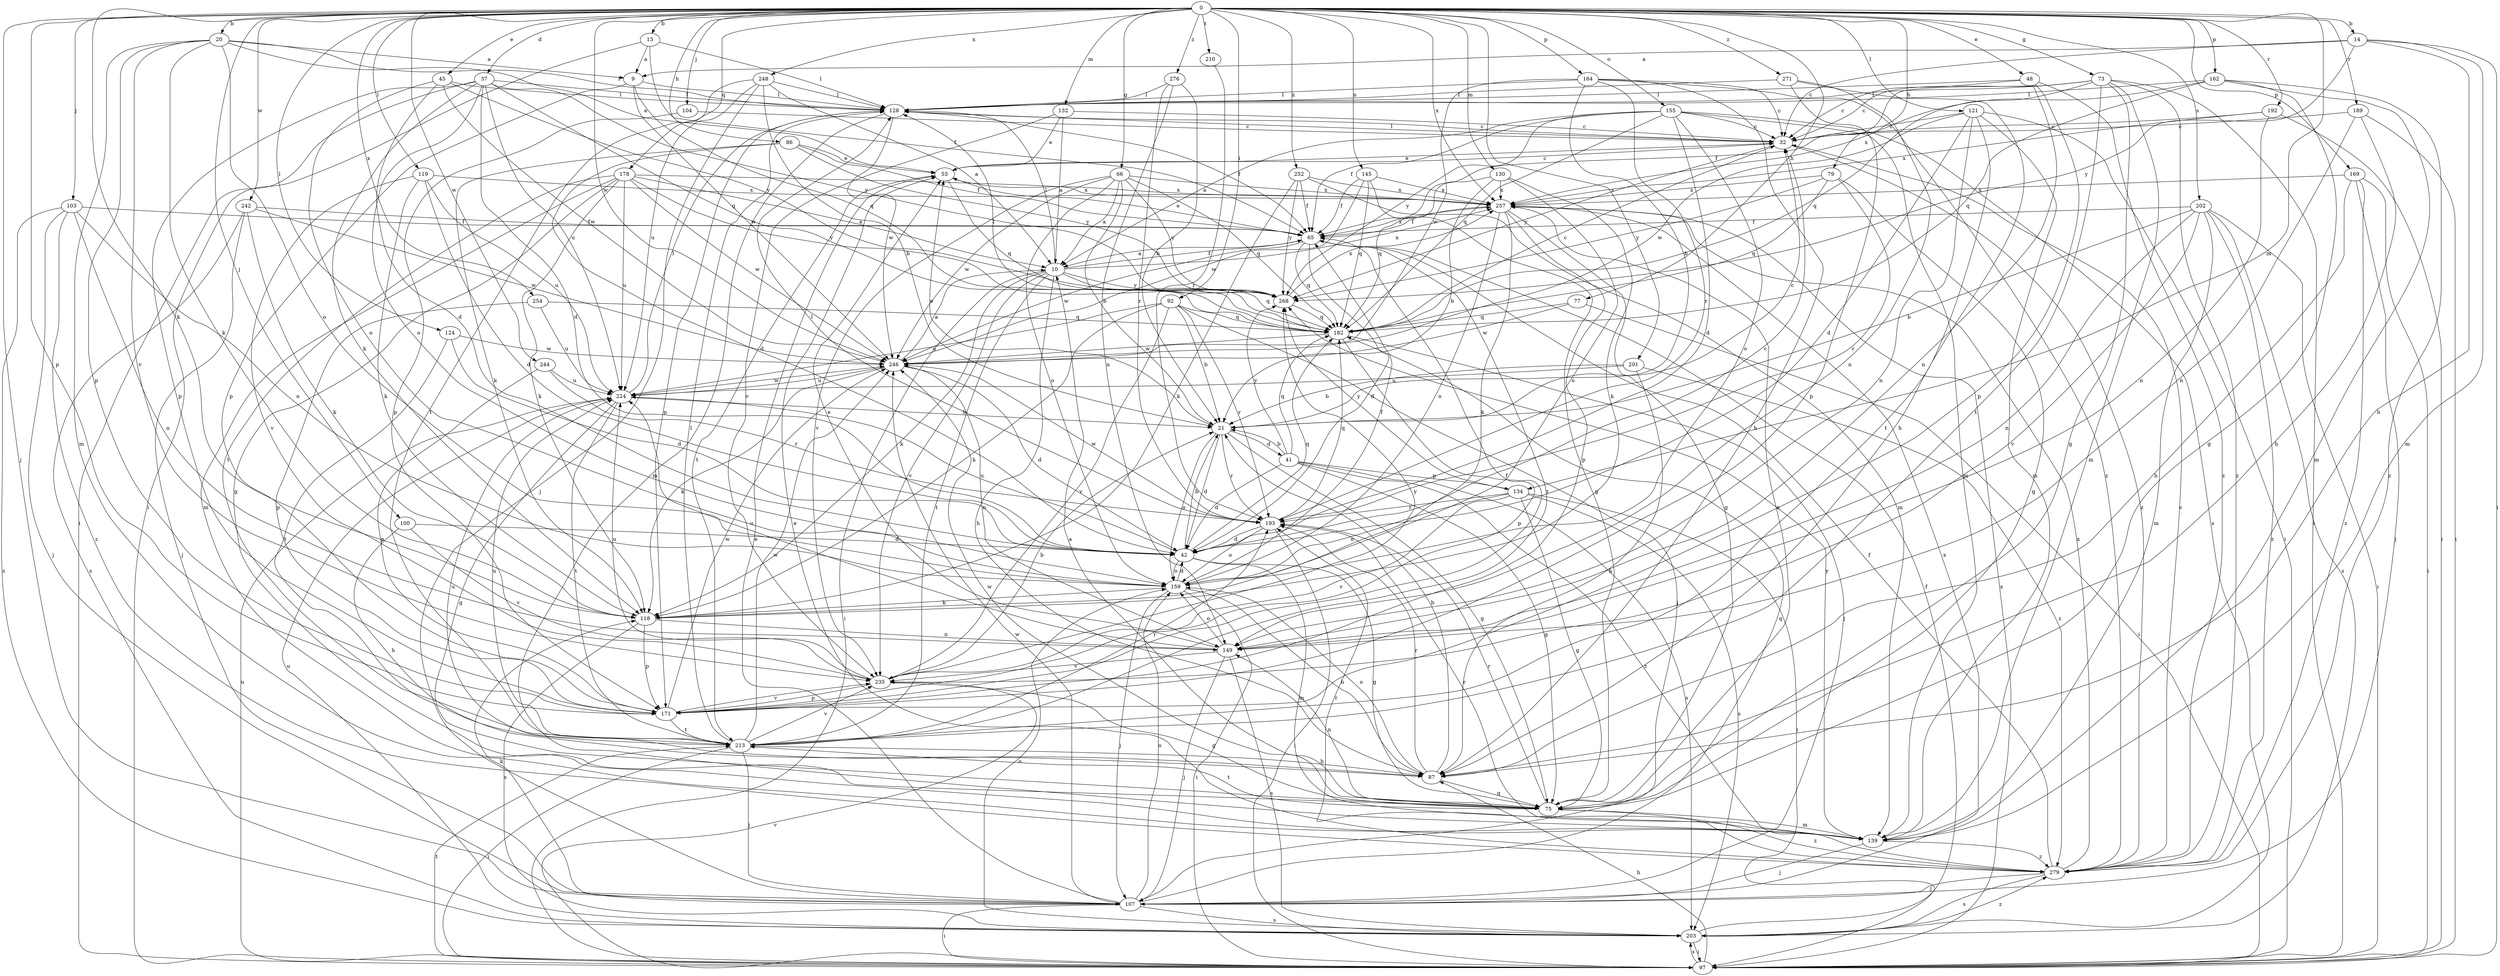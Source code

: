 strict digraph  {
0;
9;
10;
13;
14;
20;
21;
32;
37;
41;
42;
45;
48;
53;
65;
66;
73;
75;
77;
79;
86;
87;
92;
97;
100;
103;
104;
107;
118;
119;
121;
124;
128;
130;
132;
134;
139;
145;
149;
155;
159;
162;
164;
169;
171;
178;
182;
189;
192;
193;
201;
202;
203;
210;
213;
224;
235;
242;
244;
246;
248;
252;
254;
257;
268;
271;
276;
279;
0 -> 13  [label=b];
0 -> 14  [label=b];
0 -> 20  [label=b];
0 -> 37  [label=d];
0 -> 45  [label=e];
0 -> 48  [label=e];
0 -> 66  [label=g];
0 -> 73  [label=g];
0 -> 77  [label=h];
0 -> 79  [label=h];
0 -> 86  [label=h];
0 -> 92  [label=i];
0 -> 100  [label=j];
0 -> 103  [label=j];
0 -> 104  [label=j];
0 -> 107  [label=j];
0 -> 118  [label=k];
0 -> 119  [label=l];
0 -> 121  [label=l];
0 -> 124  [label=l];
0 -> 130  [label=m];
0 -> 132  [label=m];
0 -> 134  [label=m];
0 -> 145  [label=n];
0 -> 155  [label=o];
0 -> 162  [label=p];
0 -> 164  [label=p];
0 -> 169  [label=p];
0 -> 171  [label=p];
0 -> 178  [label=q];
0 -> 189  [label=r];
0 -> 192  [label=r];
0 -> 201  [label=s];
0 -> 202  [label=s];
0 -> 210  [label=t];
0 -> 242  [label=w];
0 -> 244  [label=w];
0 -> 246  [label=w];
0 -> 248  [label=x];
0 -> 252  [label=x];
0 -> 254  [label=x];
0 -> 257  [label=x];
0 -> 271  [label=z];
0 -> 276  [label=z];
9 -> 128  [label=l];
9 -> 171  [label=p];
9 -> 182  [label=q];
9 -> 246  [label=w];
10 -> 65  [label=f];
10 -> 87  [label=h];
10 -> 97  [label=i];
10 -> 118  [label=k];
10 -> 128  [label=l];
10 -> 182  [label=q];
10 -> 213  [label=t];
10 -> 235  [label=v];
10 -> 257  [label=x];
10 -> 268  [label=y];
13 -> 9  [label=a];
13 -> 65  [label=f];
13 -> 97  [label=i];
13 -> 128  [label=l];
14 -> 9  [label=a];
14 -> 32  [label=c];
14 -> 87  [label=h];
14 -> 97  [label=i];
14 -> 139  [label=m];
14 -> 268  [label=y];
20 -> 9  [label=a];
20 -> 53  [label=e];
20 -> 118  [label=k];
20 -> 128  [label=l];
20 -> 139  [label=m];
20 -> 159  [label=o];
20 -> 171  [label=p];
20 -> 235  [label=v];
21 -> 32  [label=c];
21 -> 41  [label=d];
21 -> 42  [label=d];
21 -> 53  [label=e];
21 -> 75  [label=g];
21 -> 159  [label=o];
21 -> 193  [label=r];
32 -> 53  [label=e];
32 -> 128  [label=l];
32 -> 268  [label=y];
32 -> 279  [label=z];
37 -> 42  [label=d];
37 -> 97  [label=i];
37 -> 118  [label=k];
37 -> 128  [label=l];
37 -> 159  [label=o];
37 -> 171  [label=p];
37 -> 182  [label=q];
37 -> 224  [label=u];
37 -> 268  [label=y];
41 -> 21  [label=b];
41 -> 42  [label=d];
41 -> 75  [label=g];
41 -> 182  [label=q];
41 -> 203  [label=s];
41 -> 268  [label=y];
41 -> 279  [label=z];
41 -> 134  [label=p];
42 -> 21  [label=b];
42 -> 32  [label=c];
42 -> 75  [label=g];
42 -> 139  [label=m];
42 -> 159  [label=o];
42 -> 182  [label=q];
42 -> 224  [label=u];
45 -> 42  [label=d];
45 -> 128  [label=l];
45 -> 159  [label=o];
45 -> 246  [label=w];
45 -> 268  [label=y];
48 -> 32  [label=c];
48 -> 128  [label=l];
48 -> 149  [label=n];
48 -> 171  [label=p];
48 -> 279  [label=z];
53 -> 32  [label=c];
53 -> 182  [label=q];
53 -> 213  [label=t];
53 -> 257  [label=x];
65 -> 10  [label=a];
65 -> 42  [label=d];
65 -> 53  [label=e];
65 -> 182  [label=q];
65 -> 213  [label=t];
65 -> 246  [label=w];
65 -> 257  [label=x];
66 -> 10  [label=a];
66 -> 21  [label=b];
66 -> 159  [label=o];
66 -> 182  [label=q];
66 -> 235  [label=v];
66 -> 246  [label=w];
66 -> 257  [label=x];
66 -> 268  [label=y];
73 -> 32  [label=c];
73 -> 65  [label=f];
73 -> 75  [label=g];
73 -> 97  [label=i];
73 -> 128  [label=l];
73 -> 139  [label=m];
73 -> 182  [label=q];
73 -> 213  [label=t];
73 -> 279  [label=z];
75 -> 10  [label=a];
75 -> 139  [label=m];
75 -> 149  [label=n];
75 -> 193  [label=r];
75 -> 213  [label=t];
75 -> 246  [label=w];
75 -> 257  [label=x];
75 -> 279  [label=z];
77 -> 97  [label=i];
77 -> 182  [label=q];
77 -> 246  [label=w];
79 -> 75  [label=g];
79 -> 182  [label=q];
79 -> 193  [label=r];
79 -> 257  [label=x];
79 -> 268  [label=y];
86 -> 42  [label=d];
86 -> 53  [label=e];
86 -> 65  [label=f];
86 -> 118  [label=k];
86 -> 268  [label=y];
87 -> 21  [label=b];
87 -> 75  [label=g];
87 -> 159  [label=o];
87 -> 193  [label=r];
87 -> 224  [label=u];
92 -> 21  [label=b];
92 -> 107  [label=j];
92 -> 118  [label=k];
92 -> 182  [label=q];
92 -> 193  [label=r];
92 -> 224  [label=u];
92 -> 235  [label=v];
97 -> 87  [label=h];
97 -> 203  [label=s];
97 -> 213  [label=t];
97 -> 224  [label=u];
97 -> 235  [label=v];
97 -> 257  [label=x];
100 -> 42  [label=d];
100 -> 87  [label=h];
100 -> 235  [label=v];
103 -> 65  [label=f];
103 -> 107  [label=j];
103 -> 149  [label=n];
103 -> 159  [label=o];
103 -> 203  [label=s];
103 -> 279  [label=z];
104 -> 32  [label=c];
104 -> 171  [label=p];
107 -> 53  [label=e];
107 -> 97  [label=i];
107 -> 118  [label=k];
107 -> 159  [label=o];
107 -> 182  [label=q];
107 -> 203  [label=s];
107 -> 246  [label=w];
107 -> 257  [label=x];
118 -> 149  [label=n];
118 -> 171  [label=p];
118 -> 203  [label=s];
119 -> 42  [label=d];
119 -> 118  [label=k];
119 -> 224  [label=u];
119 -> 235  [label=v];
119 -> 257  [label=x];
121 -> 32  [label=c];
121 -> 42  [label=d];
121 -> 97  [label=i];
121 -> 139  [label=m];
121 -> 149  [label=n];
121 -> 213  [label=t];
121 -> 246  [label=w];
124 -> 42  [label=d];
124 -> 213  [label=t];
124 -> 246  [label=w];
128 -> 32  [label=c];
128 -> 65  [label=f];
128 -> 139  [label=m];
128 -> 171  [label=p];
128 -> 246  [label=w];
130 -> 21  [label=b];
130 -> 118  [label=k];
130 -> 159  [label=o];
130 -> 182  [label=q];
130 -> 257  [label=x];
132 -> 10  [label=a];
132 -> 32  [label=c];
132 -> 53  [label=e];
132 -> 235  [label=v];
134 -> 75  [label=g];
134 -> 97  [label=i];
134 -> 159  [label=o];
134 -> 193  [label=r];
134 -> 203  [label=s];
134 -> 235  [label=v];
134 -> 268  [label=y];
139 -> 107  [label=j];
139 -> 193  [label=r];
139 -> 268  [label=y];
139 -> 279  [label=z];
145 -> 65  [label=f];
145 -> 75  [label=g];
145 -> 182  [label=q];
145 -> 246  [label=w];
145 -> 257  [label=x];
149 -> 53  [label=e];
149 -> 107  [label=j];
149 -> 159  [label=o];
149 -> 203  [label=s];
149 -> 224  [label=u];
149 -> 235  [label=v];
155 -> 10  [label=a];
155 -> 32  [label=c];
155 -> 42  [label=d];
155 -> 65  [label=f];
155 -> 139  [label=m];
155 -> 159  [label=o];
155 -> 182  [label=q];
155 -> 203  [label=s];
155 -> 268  [label=y];
159 -> 42  [label=d];
159 -> 65  [label=f];
159 -> 87  [label=h];
159 -> 97  [label=i];
159 -> 107  [label=j];
159 -> 118  [label=k];
162 -> 75  [label=g];
162 -> 128  [label=l];
162 -> 139  [label=m];
162 -> 182  [label=q];
162 -> 257  [label=x];
162 -> 279  [label=z];
164 -> 21  [label=b];
164 -> 32  [label=c];
164 -> 87  [label=h];
164 -> 128  [label=l];
164 -> 193  [label=r];
164 -> 246  [label=w];
164 -> 279  [label=z];
169 -> 87  [label=h];
169 -> 97  [label=i];
169 -> 107  [label=j];
169 -> 257  [label=x];
169 -> 279  [label=z];
171 -> 65  [label=f];
171 -> 213  [label=t];
171 -> 235  [label=v];
171 -> 246  [label=w];
178 -> 10  [label=a];
178 -> 75  [label=g];
178 -> 118  [label=k];
178 -> 139  [label=m];
178 -> 213  [label=t];
178 -> 224  [label=u];
178 -> 246  [label=w];
178 -> 257  [label=x];
178 -> 268  [label=y];
182 -> 32  [label=c];
182 -> 107  [label=j];
182 -> 128  [label=l];
182 -> 171  [label=p];
182 -> 246  [label=w];
189 -> 32  [label=c];
189 -> 87  [label=h];
189 -> 97  [label=i];
189 -> 149  [label=n];
192 -> 32  [label=c];
192 -> 97  [label=i];
192 -> 149  [label=n];
192 -> 257  [label=x];
193 -> 42  [label=d];
193 -> 97  [label=i];
193 -> 128  [label=l];
193 -> 159  [label=o];
193 -> 182  [label=q];
193 -> 246  [label=w];
201 -> 21  [label=b];
201 -> 87  [label=h];
201 -> 224  [label=u];
201 -> 279  [label=z];
202 -> 21  [label=b];
202 -> 65  [label=f];
202 -> 97  [label=i];
202 -> 139  [label=m];
202 -> 149  [label=n];
202 -> 203  [label=s];
202 -> 235  [label=v];
202 -> 279  [label=z];
203 -> 65  [label=f];
203 -> 97  [label=i];
203 -> 159  [label=o];
203 -> 224  [label=u];
203 -> 279  [label=z];
210 -> 193  [label=r];
213 -> 87  [label=h];
213 -> 97  [label=i];
213 -> 107  [label=j];
213 -> 128  [label=l];
213 -> 193  [label=r];
213 -> 224  [label=u];
213 -> 235  [label=v];
213 -> 246  [label=w];
224 -> 21  [label=b];
224 -> 75  [label=g];
224 -> 128  [label=l];
224 -> 213  [label=t];
224 -> 246  [label=w];
235 -> 21  [label=b];
235 -> 75  [label=g];
235 -> 171  [label=p];
235 -> 224  [label=u];
235 -> 268  [label=y];
242 -> 65  [label=f];
242 -> 107  [label=j];
242 -> 118  [label=k];
242 -> 203  [label=s];
242 -> 246  [label=w];
244 -> 171  [label=p];
244 -> 193  [label=r];
244 -> 224  [label=u];
246 -> 10  [label=a];
246 -> 42  [label=d];
246 -> 118  [label=k];
246 -> 149  [label=n];
246 -> 224  [label=u];
248 -> 10  [label=a];
248 -> 21  [label=b];
248 -> 107  [label=j];
248 -> 128  [label=l];
248 -> 213  [label=t];
248 -> 224  [label=u];
252 -> 65  [label=f];
252 -> 118  [label=k];
252 -> 139  [label=m];
252 -> 257  [label=x];
252 -> 268  [label=y];
254 -> 171  [label=p];
254 -> 182  [label=q];
254 -> 224  [label=u];
257 -> 65  [label=f];
257 -> 75  [label=g];
257 -> 118  [label=k];
257 -> 159  [label=o];
257 -> 171  [label=p];
268 -> 182  [label=q];
268 -> 257  [label=x];
271 -> 87  [label=h];
271 -> 128  [label=l];
271 -> 149  [label=n];
271 -> 171  [label=p];
276 -> 21  [label=b];
276 -> 128  [label=l];
276 -> 149  [label=n];
276 -> 193  [label=r];
279 -> 32  [label=c];
279 -> 53  [label=e];
279 -> 65  [label=f];
279 -> 107  [label=j];
279 -> 193  [label=r];
279 -> 203  [label=s];
279 -> 257  [label=x];
}
